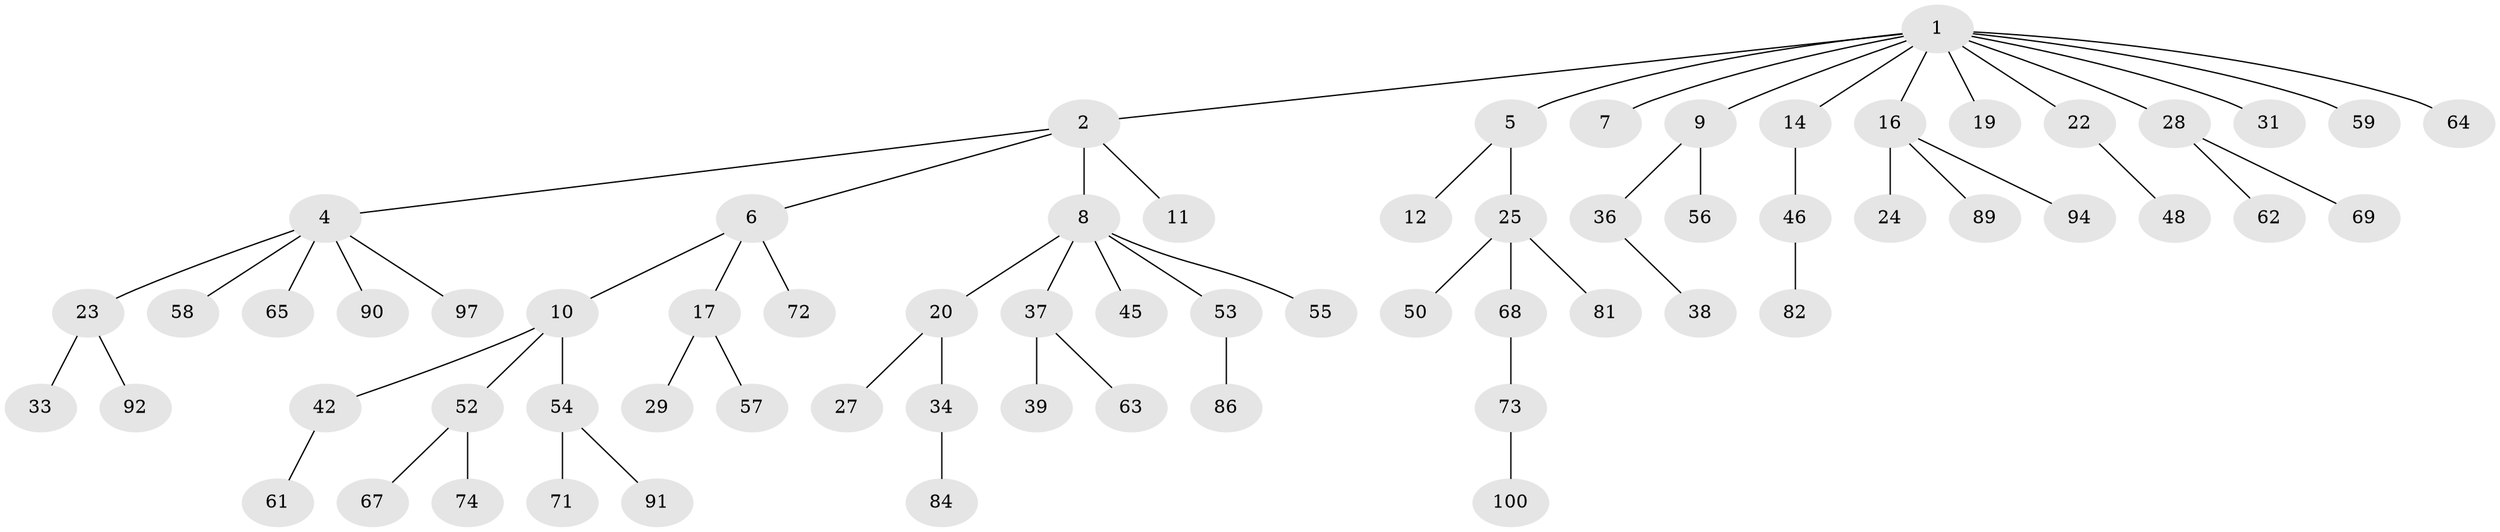 // Generated by graph-tools (version 1.1) at 2025/24/03/03/25 07:24:06]
// undirected, 66 vertices, 65 edges
graph export_dot {
graph [start="1"]
  node [color=gray90,style=filled];
  1 [super="+13"];
  2 [super="+3"];
  4 [super="+21"];
  5;
  6 [super="+47"];
  7;
  8 [super="+18"];
  9 [super="+41"];
  10 [super="+15"];
  11;
  12 [super="+35"];
  14 [super="+85"];
  16 [super="+26"];
  17 [super="+75"];
  19;
  20;
  22 [super="+30"];
  23 [super="+43"];
  24;
  25 [super="+32"];
  27 [super="+44"];
  28 [super="+40"];
  29;
  31;
  33;
  34 [super="+51"];
  36 [super="+77"];
  37 [super="+60"];
  38 [super="+98"];
  39;
  42 [super="+49"];
  45 [super="+95"];
  46 [super="+79"];
  48 [super="+78"];
  50;
  52;
  53 [super="+70"];
  54 [super="+66"];
  55;
  56;
  57;
  58 [super="+93"];
  59;
  61;
  62 [super="+88"];
  63 [super="+87"];
  64;
  65;
  67 [super="+83"];
  68;
  69;
  71 [super="+101"];
  72 [super="+76"];
  73 [super="+80"];
  74 [super="+102"];
  81;
  82 [super="+99"];
  84;
  86;
  89 [super="+96"];
  90;
  91;
  92;
  94;
  97;
  100;
  1 -- 2;
  1 -- 5;
  1 -- 7;
  1 -- 9;
  1 -- 16;
  1 -- 19;
  1 -- 59;
  1 -- 64;
  1 -- 22;
  1 -- 28;
  1 -- 14;
  1 -- 31;
  2 -- 4;
  2 -- 11;
  2 -- 8;
  2 -- 6;
  4 -- 58;
  4 -- 65;
  4 -- 90;
  4 -- 97;
  4 -- 23;
  5 -- 12;
  5 -- 25;
  6 -- 10;
  6 -- 17;
  6 -- 72;
  8 -- 20;
  8 -- 45;
  8 -- 53;
  8 -- 55;
  8 -- 37;
  9 -- 36;
  9 -- 56;
  10 -- 54;
  10 -- 42;
  10 -- 52;
  14 -- 46;
  16 -- 24;
  16 -- 94;
  16 -- 89;
  17 -- 29;
  17 -- 57;
  20 -- 27;
  20 -- 34;
  22 -- 48;
  23 -- 33;
  23 -- 92;
  25 -- 50;
  25 -- 81;
  25 -- 68;
  28 -- 62;
  28 -- 69;
  34 -- 84;
  36 -- 38;
  37 -- 39;
  37 -- 63;
  42 -- 61;
  46 -- 82;
  52 -- 67;
  52 -- 74;
  53 -- 86;
  54 -- 91;
  54 -- 71;
  68 -- 73;
  73 -- 100;
}
